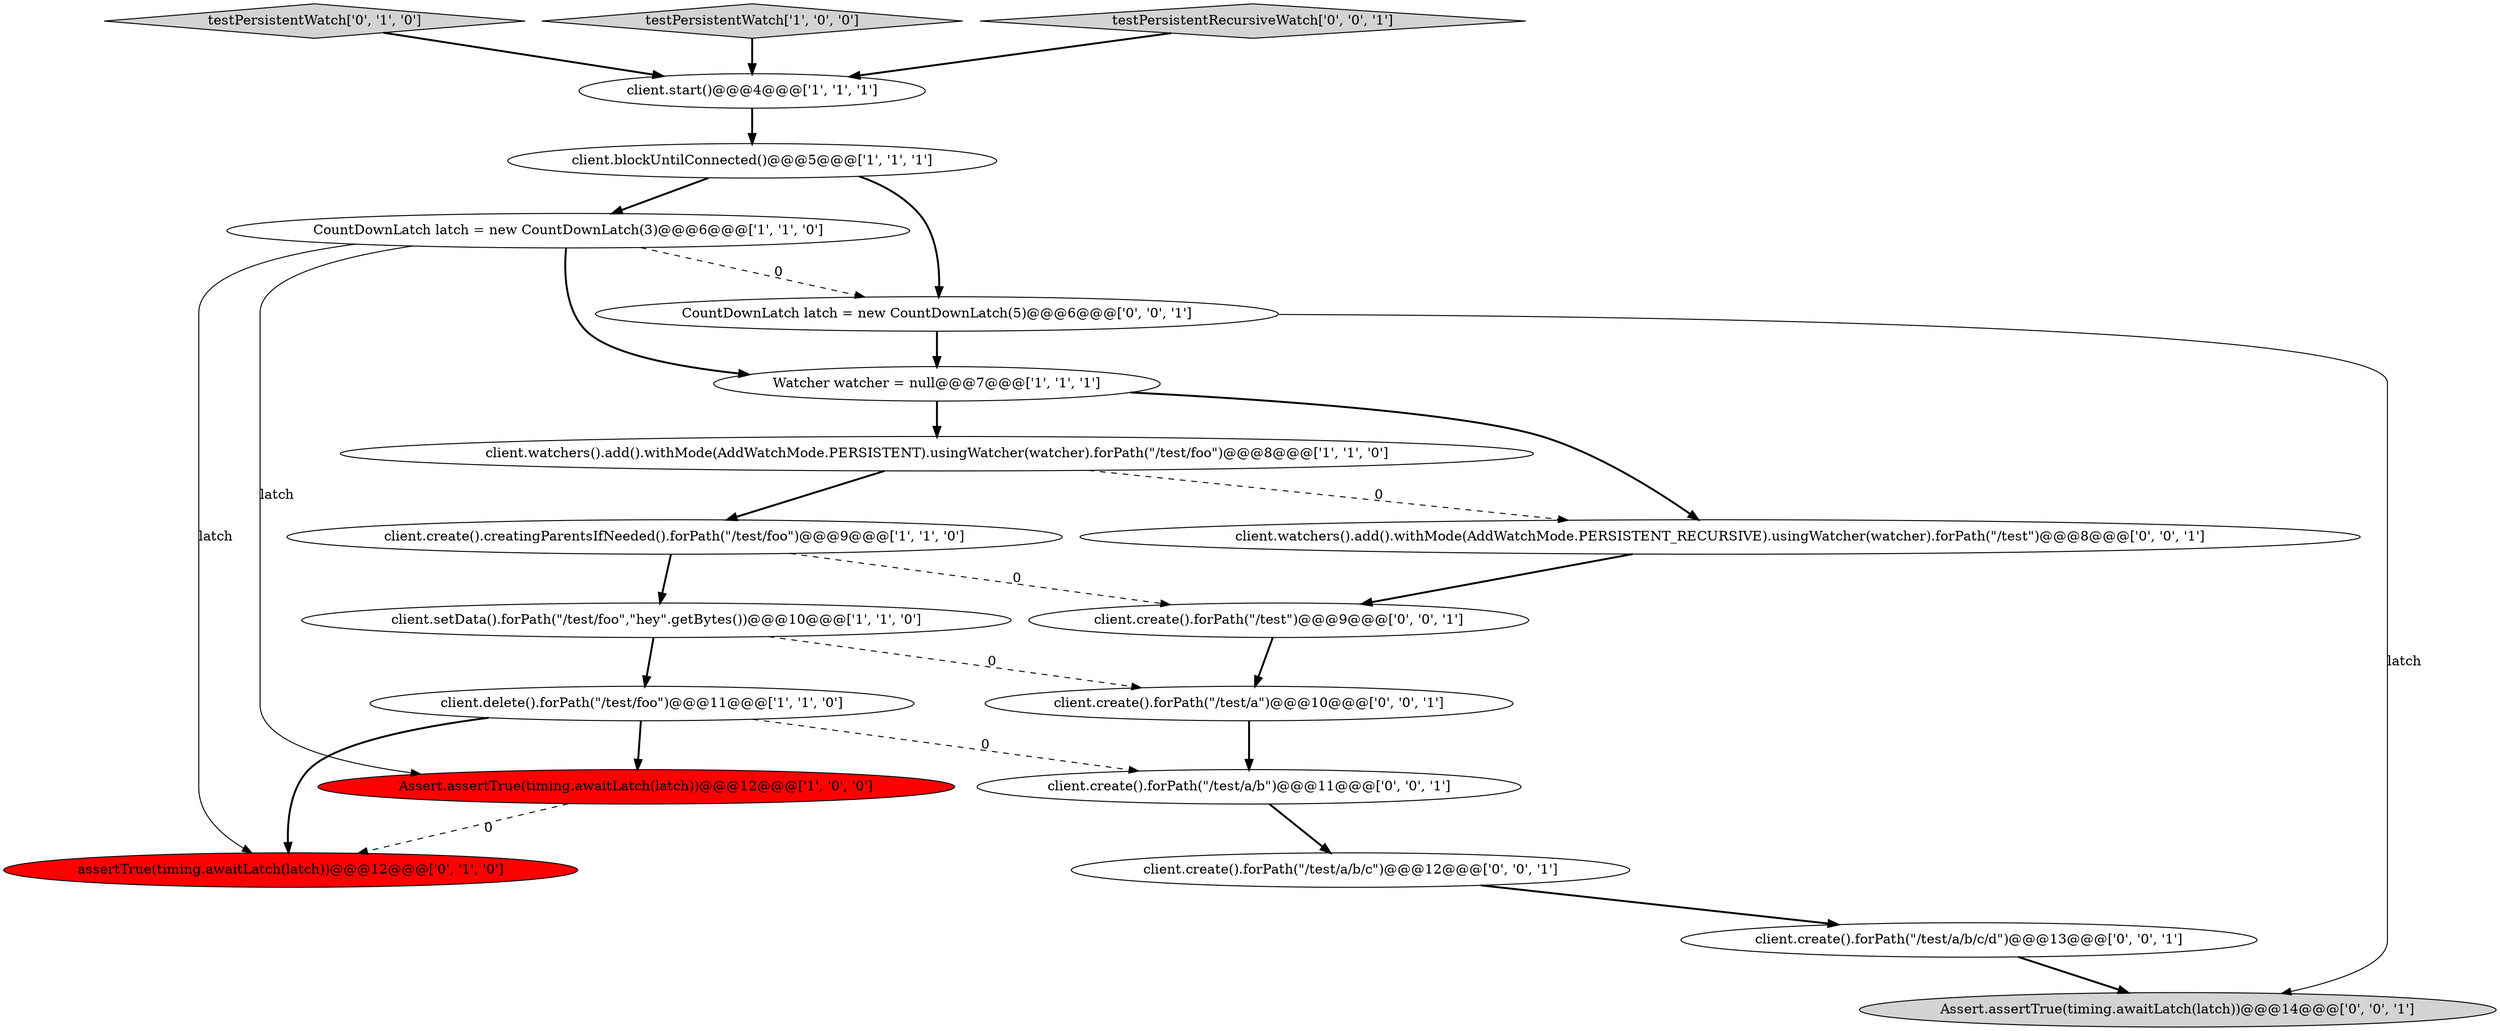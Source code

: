 digraph {
14 [style = filled, label = "client.watchers().add().withMode(AddWatchMode.PERSISTENT_RECURSIVE).usingWatcher(watcher).forPath(\"/test\")@@@8@@@['0', '0', '1']", fillcolor = white, shape = ellipse image = "AAA0AAABBB3BBB"];
11 [style = filled, label = "testPersistentWatch['0', '1', '0']", fillcolor = lightgray, shape = diamond image = "AAA0AAABBB2BBB"];
13 [style = filled, label = "client.create().forPath(\"/test/a/b\")@@@11@@@['0', '0', '1']", fillcolor = white, shape = ellipse image = "AAA0AAABBB3BBB"];
5 [style = filled, label = "Assert.assertTrue(timing.awaitLatch(latch))@@@12@@@['1', '0', '0']", fillcolor = red, shape = ellipse image = "AAA1AAABBB1BBB"];
19 [style = filled, label = "client.create().forPath(\"/test/a\")@@@10@@@['0', '0', '1']", fillcolor = white, shape = ellipse image = "AAA0AAABBB3BBB"];
15 [style = filled, label = "client.create().forPath(\"/test\")@@@9@@@['0', '0', '1']", fillcolor = white, shape = ellipse image = "AAA0AAABBB3BBB"];
18 [style = filled, label = "CountDownLatch latch = new CountDownLatch(5)@@@6@@@['0', '0', '1']", fillcolor = white, shape = ellipse image = "AAA0AAABBB3BBB"];
4 [style = filled, label = "client.watchers().add().withMode(AddWatchMode.PERSISTENT).usingWatcher(watcher).forPath(\"/test/foo\")@@@8@@@['1', '1', '0']", fillcolor = white, shape = ellipse image = "AAA0AAABBB1BBB"];
16 [style = filled, label = "client.create().forPath(\"/test/a/b/c\")@@@12@@@['0', '0', '1']", fillcolor = white, shape = ellipse image = "AAA0AAABBB3BBB"];
6 [style = filled, label = "CountDownLatch latch = new CountDownLatch(3)@@@6@@@['1', '1', '0']", fillcolor = white, shape = ellipse image = "AAA0AAABBB1BBB"];
1 [style = filled, label = "client.blockUntilConnected()@@@5@@@['1', '1', '1']", fillcolor = white, shape = ellipse image = "AAA0AAABBB1BBB"];
10 [style = filled, label = "assertTrue(timing.awaitLatch(latch))@@@12@@@['0', '1', '0']", fillcolor = red, shape = ellipse image = "AAA1AAABBB2BBB"];
9 [style = filled, label = "Watcher watcher = null@@@7@@@['1', '1', '1']", fillcolor = white, shape = ellipse image = "AAA0AAABBB1BBB"];
7 [style = filled, label = "testPersistentWatch['1', '0', '0']", fillcolor = lightgray, shape = diamond image = "AAA0AAABBB1BBB"];
17 [style = filled, label = "client.create().forPath(\"/test/a/b/c/d\")@@@13@@@['0', '0', '1']", fillcolor = white, shape = ellipse image = "AAA0AAABBB3BBB"];
12 [style = filled, label = "Assert.assertTrue(timing.awaitLatch(latch))@@@14@@@['0', '0', '1']", fillcolor = lightgray, shape = ellipse image = "AAA0AAABBB3BBB"];
3 [style = filled, label = "client.setData().forPath(\"/test/foo\",\"hey\".getBytes())@@@10@@@['1', '1', '0']", fillcolor = white, shape = ellipse image = "AAA0AAABBB1BBB"];
2 [style = filled, label = "client.create().creatingParentsIfNeeded().forPath(\"/test/foo\")@@@9@@@['1', '1', '0']", fillcolor = white, shape = ellipse image = "AAA0AAABBB1BBB"];
8 [style = filled, label = "client.start()@@@4@@@['1', '1', '1']", fillcolor = white, shape = ellipse image = "AAA0AAABBB1BBB"];
20 [style = filled, label = "testPersistentRecursiveWatch['0', '0', '1']", fillcolor = lightgray, shape = diamond image = "AAA0AAABBB3BBB"];
0 [style = filled, label = "client.delete().forPath(\"/test/foo\")@@@11@@@['1', '1', '0']", fillcolor = white, shape = ellipse image = "AAA0AAABBB1BBB"];
6->5 [style = solid, label="latch"];
18->12 [style = solid, label="latch"];
9->4 [style = bold, label=""];
2->3 [style = bold, label=""];
6->10 [style = solid, label="latch"];
1->18 [style = bold, label=""];
4->2 [style = bold, label=""];
16->17 [style = bold, label=""];
15->19 [style = bold, label=""];
7->8 [style = bold, label=""];
13->16 [style = bold, label=""];
3->0 [style = bold, label=""];
6->18 [style = dashed, label="0"];
2->15 [style = dashed, label="0"];
3->19 [style = dashed, label="0"];
8->1 [style = bold, label=""];
0->10 [style = bold, label=""];
17->12 [style = bold, label=""];
1->6 [style = bold, label=""];
20->8 [style = bold, label=""];
19->13 [style = bold, label=""];
5->10 [style = dashed, label="0"];
0->13 [style = dashed, label="0"];
18->9 [style = bold, label=""];
9->14 [style = bold, label=""];
11->8 [style = bold, label=""];
14->15 [style = bold, label=""];
4->14 [style = dashed, label="0"];
6->9 [style = bold, label=""];
0->5 [style = bold, label=""];
}
